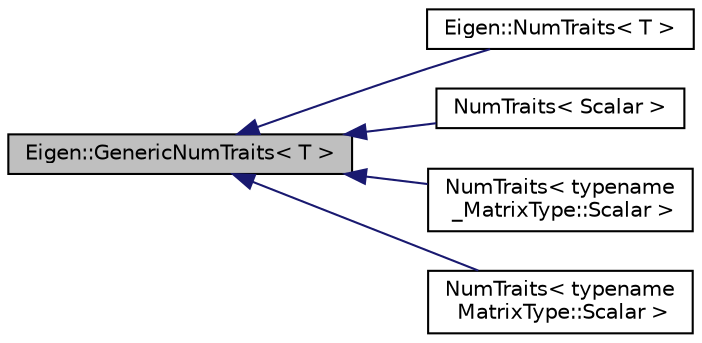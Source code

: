 digraph "Eigen::GenericNumTraits&lt; T &gt;"
{
  edge [fontname="Helvetica",fontsize="10",labelfontname="Helvetica",labelfontsize="10"];
  node [fontname="Helvetica",fontsize="10",shape=record];
  rankdir="LR";
  Node1 [label="Eigen::GenericNumTraits\< T \>",height=0.2,width=0.4,color="black", fillcolor="grey75", style="filled" fontcolor="black"];
  Node1 -> Node2 [dir="back",color="midnightblue",fontsize="10",style="solid",fontname="Helvetica"];
  Node2 [label="Eigen::NumTraits\< T \>",height=0.2,width=0.4,color="black", fillcolor="white", style="filled",URL="$structEigen_1_1NumTraits.html",tooltip="Holds information about the various numeric (i.e. scalar) types allowed by Eigen. ..."];
  Node1 -> Node3 [dir="back",color="midnightblue",fontsize="10",style="solid",fontname="Helvetica"];
  Node3 [label="NumTraits\< Scalar \>",height=0.2,width=0.4,color="black", fillcolor="white", style="filled",URL="$structEigen_1_1NumTraits.html"];
  Node1 -> Node4 [dir="back",color="midnightblue",fontsize="10",style="solid",fontname="Helvetica"];
  Node4 [label="NumTraits\< typename\l _MatrixType::Scalar \>",height=0.2,width=0.4,color="black", fillcolor="white", style="filled",URL="$structEigen_1_1NumTraits.html"];
  Node1 -> Node5 [dir="back",color="midnightblue",fontsize="10",style="solid",fontname="Helvetica"];
  Node5 [label="NumTraits\< typename\l MatrixType::Scalar \>",height=0.2,width=0.4,color="black", fillcolor="white", style="filled",URL="$structEigen_1_1NumTraits.html"];
}
